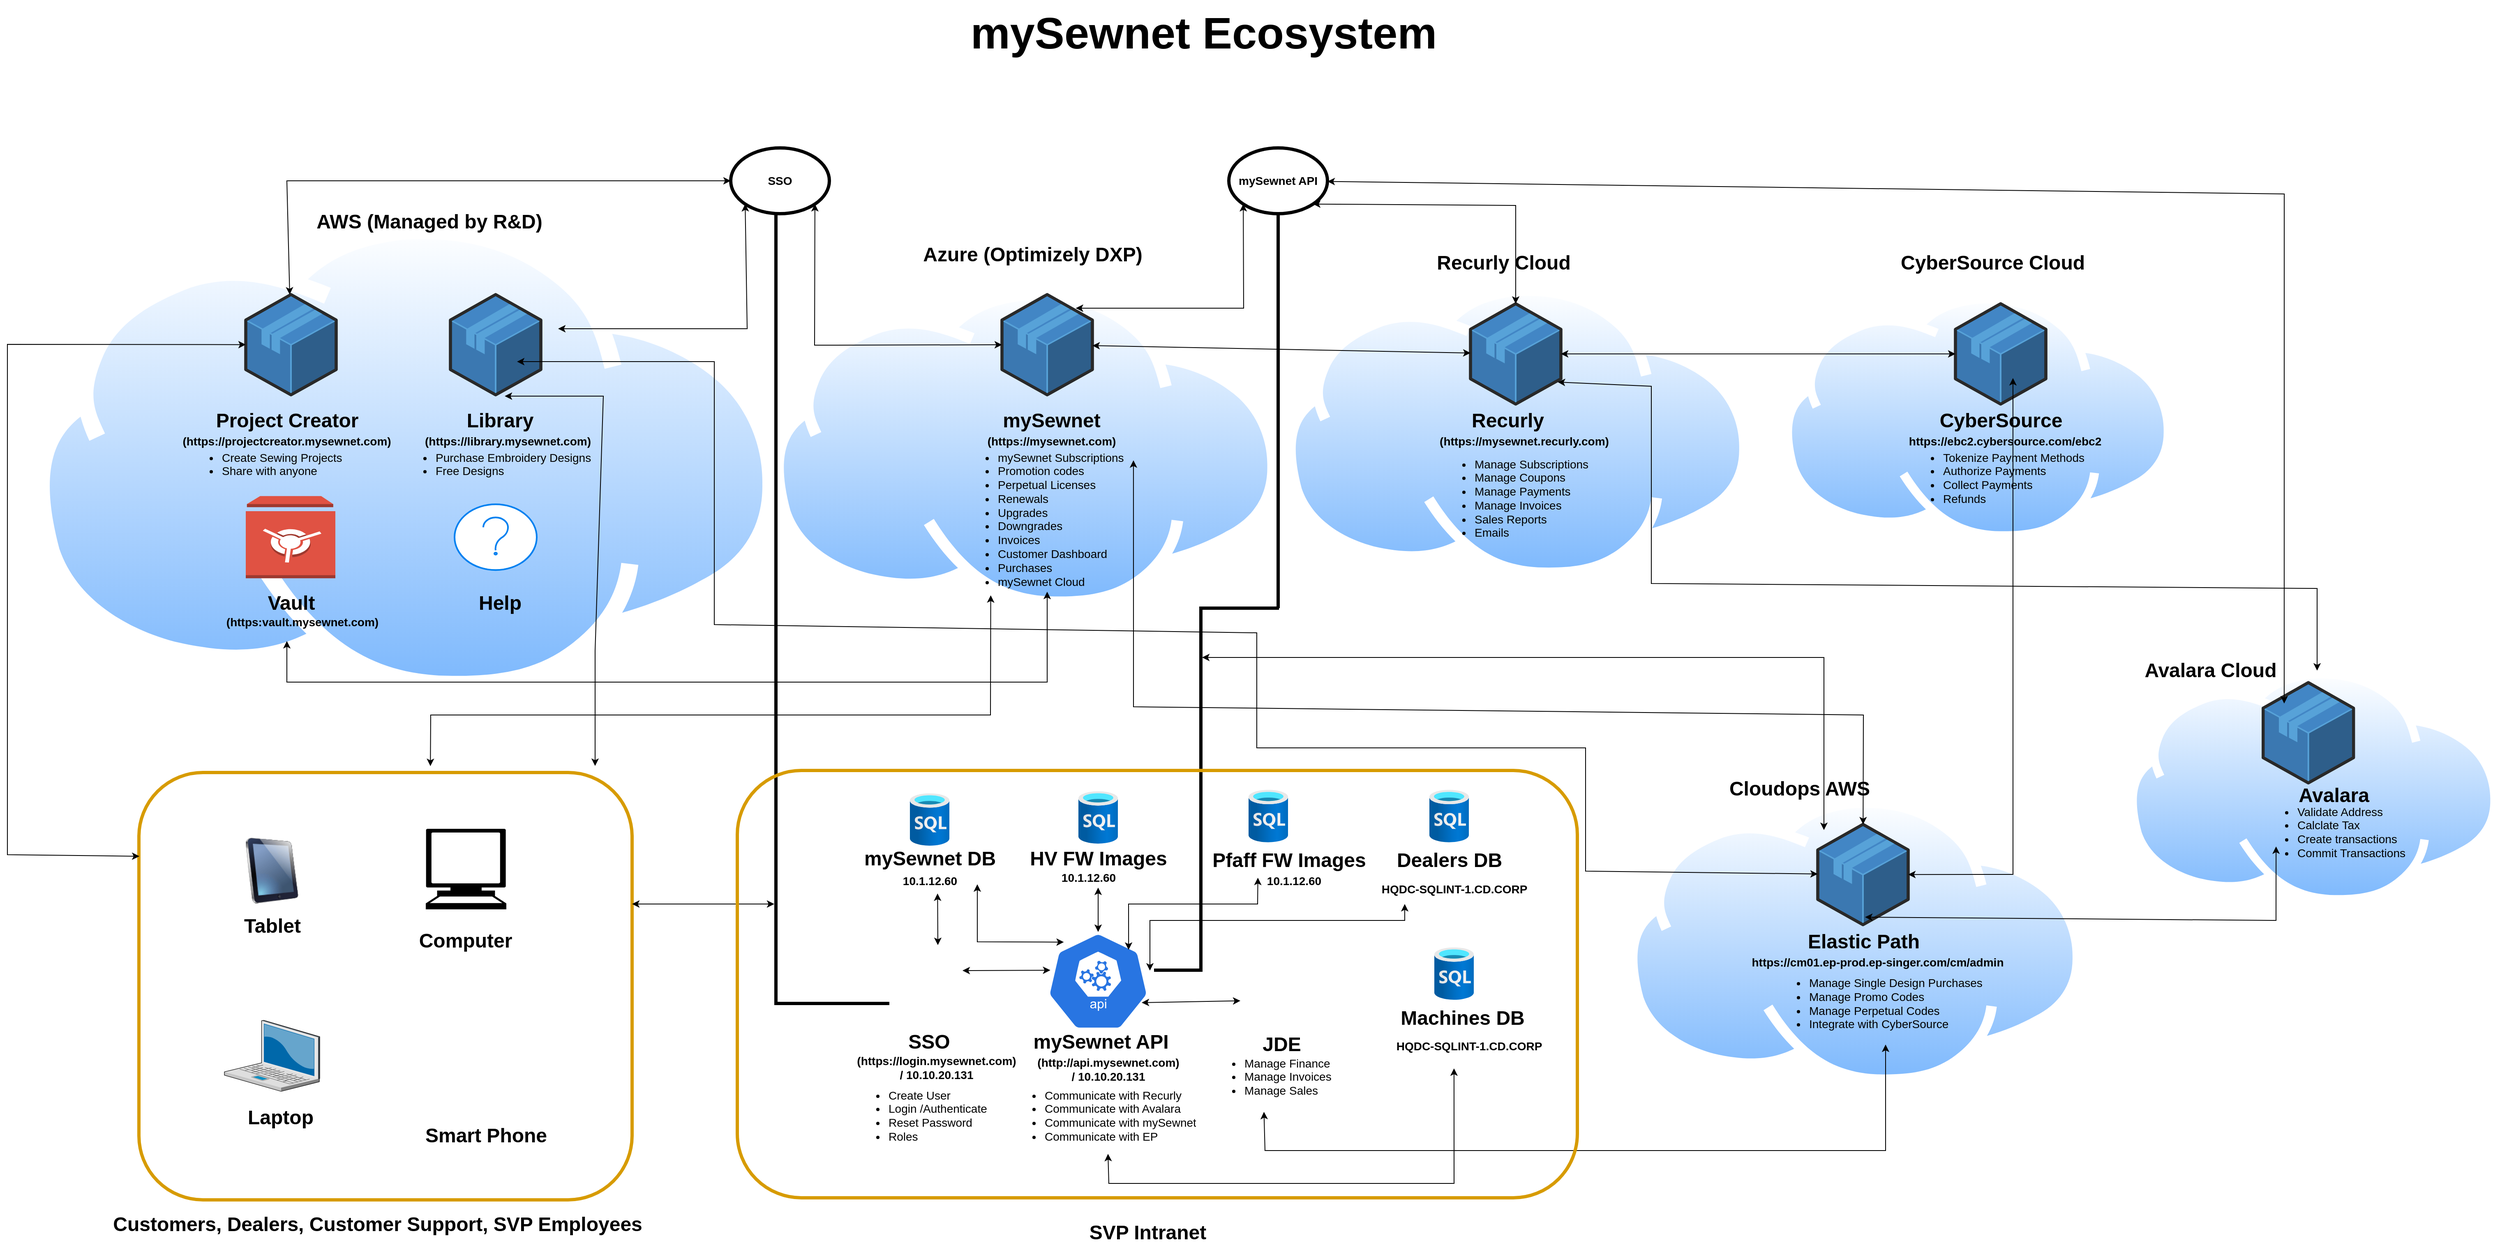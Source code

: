 <mxfile version="20.5.1" type="github">
  <diagram id="wgHW7e4EUa4GgYDRs7Ng" name="Page-1">
    <mxGraphModel dx="5524" dy="4308" grid="1" gridSize="10" guides="1" tooltips="1" connect="1" arrows="1" fold="1" page="1" pageScale="1" pageWidth="700" pageHeight="1000" math="0" shadow="0">
      <root>
        <mxCell id="0" />
        <mxCell id="1" parent="0" />
        <mxCell id="mvNzvA__HQaBql2vhhs9-19" value="" style="aspect=fixed;perimeter=ellipsePerimeter;html=1;align=center;shadow=0;dashed=0;spacingTop=3;image;image=img/lib/active_directory/internet_cloud.svg;fontSize=14;" parent="1" vertex="1">
          <mxGeometry x="-1130" y="-1530" width="910" height="573.3" as="geometry" />
        </mxCell>
        <mxCell id="mvNzvA__HQaBql2vhhs9-1" value="" style="verticalLabelPosition=bottom;html=1;verticalAlign=top;strokeWidth=1;align=center;outlineConnect=0;dashed=0;outlineConnect=0;shape=mxgraph.aws3d.application;fillColor=#4286c5;strokeColor=#57A2D8;aspect=fixed;" parent="1" vertex="1">
          <mxGeometry x="-870" y="-1441.61" width="110" height="122.06" as="geometry" />
        </mxCell>
        <mxCell id="mvNzvA__HQaBql2vhhs9-3" value="" style="verticalLabelPosition=bottom;html=1;verticalAlign=top;strokeWidth=1;align=center;outlineConnect=0;dashed=0;outlineConnect=0;shape=mxgraph.aws3d.application;fillColor=#4286c5;strokeColor=#57A2D8;aspect=fixed;" parent="1" vertex="1">
          <mxGeometry x="-621" y="-1441.61" width="110" height="122.06" as="geometry" />
        </mxCell>
        <mxCell id="mvNzvA__HQaBql2vhhs9-5" value="Project Creator" style="text;strokeColor=none;fillColor=none;html=1;fontSize=24;fontStyle=1;verticalAlign=middle;align=center;" parent="1" vertex="1">
          <mxGeometry x="-870" y="-1308.35" width="100" height="40" as="geometry" />
        </mxCell>
        <mxCell id="mvNzvA__HQaBql2vhhs9-6" value="Library" style="text;strokeColor=none;fillColor=none;html=1;fontSize=24;fontStyle=1;verticalAlign=middle;align=center;" parent="1" vertex="1">
          <mxGeometry x="-611" y="-1308.35" width="100" height="40" as="geometry" />
        </mxCell>
        <mxCell id="mvNzvA__HQaBql2vhhs9-8" value="&lt;ul&gt;&lt;li&gt;Create Sewing Projects&lt;/li&gt;&lt;li&gt;Share with anyone&lt;/li&gt;&lt;/ul&gt;" style="text;strokeColor=none;fillColor=none;html=1;whiteSpace=wrap;verticalAlign=middle;overflow=hidden;fontSize=14;" parent="1" vertex="1">
          <mxGeometry x="-941" y="-1268.35" width="190" height="50" as="geometry" />
        </mxCell>
        <mxCell id="mvNzvA__HQaBql2vhhs9-10" value="&lt;ul&gt;&lt;li&gt;Purchase Embroidery Designs&lt;/li&gt;&lt;li&gt;Free Designs&lt;/li&gt;&lt;/ul&gt;" style="text;strokeColor=none;fillColor=none;html=1;whiteSpace=wrap;verticalAlign=middle;overflow=hidden;fontSize=14;" parent="1" vertex="1">
          <mxGeometry x="-681" y="-1268.35" width="240" height="50" as="geometry" />
        </mxCell>
        <mxCell id="mvNzvA__HQaBql2vhhs9-11" value="" style="outlineConnect=0;dashed=0;verticalLabelPosition=bottom;verticalAlign=top;align=center;html=1;shape=mxgraph.aws3.vault;fillColor=#E05243;gradientColor=none;fontSize=14;" parent="1" vertex="1">
          <mxGeometry x="-870" y="-1196.35" width="109" height="100" as="geometry" />
        </mxCell>
        <mxCell id="mvNzvA__HQaBql2vhhs9-12" value="Vault" style="text;strokeColor=none;fillColor=none;html=1;fontSize=24;fontStyle=1;verticalAlign=middle;align=center;" parent="1" vertex="1">
          <mxGeometry x="-865" y="-1086.35" width="100" height="40" as="geometry" />
        </mxCell>
        <mxCell id="mvNzvA__HQaBql2vhhs9-13" value="" style="html=1;verticalLabelPosition=bottom;align=center;labelBackgroundColor=#ffffff;verticalAlign=top;strokeWidth=2;strokeColor=#0080F0;shadow=0;dashed=0;shape=mxgraph.ios7.icons.help;fontSize=14;" parent="1" vertex="1">
          <mxGeometry x="-616" y="-1186.35" width="100" height="80" as="geometry" />
        </mxCell>
        <mxCell id="mvNzvA__HQaBql2vhhs9-14" value="Help" style="text;strokeColor=none;fillColor=none;html=1;fontSize=24;fontStyle=1;verticalAlign=middle;align=center;" parent="1" vertex="1">
          <mxGeometry x="-611" y="-1086.35" width="100" height="40" as="geometry" />
        </mxCell>
        <mxCell id="mvNzvA__HQaBql2vhhs9-15" value="(https://projectcreator.mysewnet.com)" style="text;html=1;strokeColor=none;fillColor=none;align=center;verticalAlign=middle;whiteSpace=wrap;rounded=0;fontSize=14;fontStyle=1" parent="1" vertex="1">
          <mxGeometry x="-940" y="-1278.35" width="240" height="30" as="geometry" />
        </mxCell>
        <mxCell id="mvNzvA__HQaBql2vhhs9-17" value="(https://library.mysewnet.com)" style="text;html=1;strokeColor=none;fillColor=none;align=center;verticalAlign=middle;whiteSpace=wrap;rounded=0;fontSize=14;fontStyle=1" parent="1" vertex="1">
          <mxGeometry x="-671" y="-1278.35" width="240" height="30" as="geometry" />
        </mxCell>
        <mxCell id="mvNzvA__HQaBql2vhhs9-18" value="(https:vault.mysewnet.com)" style="text;html=1;strokeColor=none;fillColor=none;align=center;verticalAlign=middle;whiteSpace=wrap;rounded=0;fontSize=14;fontStyle=1" parent="1" vertex="1">
          <mxGeometry x="-921" y="-1058.35" width="240" height="30" as="geometry" />
        </mxCell>
        <mxCell id="mvNzvA__HQaBql2vhhs9-25" value="" style="aspect=fixed;perimeter=ellipsePerimeter;html=1;align=center;shadow=0;dashed=0;spacingTop=3;image;image=img/lib/active_directory/internet_cloud.svg;fontSize=14;" parent="1" vertex="1">
          <mxGeometry x="-230" y="-1448.95" width="617.38" height="388.95" as="geometry" />
        </mxCell>
        <mxCell id="mvNzvA__HQaBql2vhhs9-20" value="" style="verticalLabelPosition=bottom;html=1;verticalAlign=top;strokeWidth=1;align=center;outlineConnect=0;dashed=0;outlineConnect=0;shape=mxgraph.aws3d.application;fillColor=#4286c5;strokeColor=#57A2D8;aspect=fixed;" parent="1" vertex="1">
          <mxGeometry x="50" y="-1441.61" width="110" height="122.06" as="geometry" />
        </mxCell>
        <mxCell id="mvNzvA__HQaBql2vhhs9-21" value="mySewnet" style="text;strokeColor=none;fillColor=none;html=1;fontSize=24;fontStyle=1;verticalAlign=middle;align=center;" parent="1" vertex="1">
          <mxGeometry x="60" y="-1308.35" width="100" height="40" as="geometry" />
        </mxCell>
        <mxCell id="mvNzvA__HQaBql2vhhs9-23" value="(https://mysewnet.com)" style="text;html=1;align=center;verticalAlign=middle;resizable=0;points=[];autosize=1;strokeColor=none;fillColor=none;fontSize=14;fontStyle=1" parent="1" vertex="1">
          <mxGeometry x="20" y="-1278.35" width="180" height="30" as="geometry" />
        </mxCell>
        <mxCell id="mvNzvA__HQaBql2vhhs9-24" value="&lt;ul&gt;&lt;li&gt;mySewnet Subscriptions&lt;/li&gt;&lt;li&gt;Promotion codes&lt;/li&gt;&lt;li&gt;Perpetual Licenses&lt;/li&gt;&lt;li&gt;Renewals&lt;/li&gt;&lt;li&gt;Upgrades&lt;/li&gt;&lt;li&gt;Downgrades&lt;/li&gt;&lt;li&gt;Invoices&lt;/li&gt;&lt;li&gt;Customer Dashboard&lt;/li&gt;&lt;li&gt;Purchases&lt;/li&gt;&lt;li&gt;mySewnet Cloud&lt;/li&gt;&lt;/ul&gt;" style="text;strokeColor=none;fillColor=none;html=1;whiteSpace=wrap;verticalAlign=middle;overflow=hidden;fontSize=14;" parent="1" vertex="1">
          <mxGeometry x="2.5" y="-1268.35" width="205" height="188.35" as="geometry" />
        </mxCell>
        <mxCell id="mvNzvA__HQaBql2vhhs9-30" value="" style="aspect=fixed;perimeter=ellipsePerimeter;html=1;align=center;shadow=0;dashed=0;spacingTop=3;image;image=img/lib/active_directory/internet_cloud.svg;fontSize=14;" parent="1" vertex="1">
          <mxGeometry x="394" y="-1453.11" width="566.28" height="356.76" as="geometry" />
        </mxCell>
        <mxCell id="mvNzvA__HQaBql2vhhs9-26" value="" style="verticalLabelPosition=bottom;html=1;verticalAlign=top;strokeWidth=1;align=center;outlineConnect=0;dashed=0;outlineConnect=0;shape=mxgraph.aws3d.application;fillColor=#4286c5;strokeColor=#57A2D8;aspect=fixed;" parent="1" vertex="1">
          <mxGeometry x="620" y="-1430.41" width="110" height="122.06" as="geometry" />
        </mxCell>
        <mxCell id="mvNzvA__HQaBql2vhhs9-27" value="Recurly" style="text;strokeColor=none;fillColor=none;html=1;fontSize=24;fontStyle=1;verticalAlign=middle;align=center;" parent="1" vertex="1">
          <mxGeometry x="615" y="-1308.35" width="100" height="40" as="geometry" />
        </mxCell>
        <mxCell id="mvNzvA__HQaBql2vhhs9-28" value="(https://mysewnet.recurly.com)" style="text;html=1;align=center;verticalAlign=middle;resizable=0;points=[];autosize=1;strokeColor=none;fillColor=none;fontSize=14;fontStyle=1" parent="1" vertex="1">
          <mxGeometry x="570" y="-1278.35" width="230" height="30" as="geometry" />
        </mxCell>
        <mxCell id="mvNzvA__HQaBql2vhhs9-29" value="&lt;ul&gt;&lt;li&gt;Manage Subscriptions&lt;/li&gt;&lt;li&gt;Manage Coupons&lt;/li&gt;&lt;li&gt;Manage Payments&lt;/li&gt;&lt;li&gt;Manage Invoices&lt;/li&gt;&lt;li&gt;Sales Reports&lt;/li&gt;&lt;li&gt;Emails&lt;/li&gt;&lt;li&gt;&lt;br&gt;&lt;/li&gt;&lt;/ul&gt;" style="text;strokeColor=none;fillColor=none;html=1;whiteSpace=wrap;verticalAlign=middle;overflow=hidden;fontSize=14;" parent="1" vertex="1">
          <mxGeometry x="582.5" y="-1260" width="185" height="120" as="geometry" />
        </mxCell>
        <mxCell id="mvNzvA__HQaBql2vhhs9-36" value="" style="aspect=fixed;perimeter=ellipsePerimeter;html=1;align=center;shadow=0;dashed=0;spacingTop=3;image;image=img/lib/active_directory/internet_cloud.svg;fontSize=14;" parent="1" vertex="1">
          <mxGeometry x="1000" y="-1441.61" width="474.52" height="298.95" as="geometry" />
        </mxCell>
        <mxCell id="mvNzvA__HQaBql2vhhs9-32" value="" style="verticalLabelPosition=bottom;html=1;verticalAlign=top;strokeWidth=1;align=center;outlineConnect=0;dashed=0;outlineConnect=0;shape=mxgraph.aws3d.application;fillColor=#4286c5;strokeColor=#57A2D8;aspect=fixed;" parent="1" vertex="1">
          <mxGeometry x="1210" y="-1430.41" width="110" height="122.06" as="geometry" />
        </mxCell>
        <mxCell id="mvNzvA__HQaBql2vhhs9-33" value="CyberSource" style="text;strokeColor=none;fillColor=none;html=1;fontSize=24;fontStyle=1;verticalAlign=middle;align=center;" parent="1" vertex="1">
          <mxGeometry x="1215" y="-1308.35" width="100" height="40" as="geometry" />
        </mxCell>
        <mxCell id="mvNzvA__HQaBql2vhhs9-34" value="https://ebc2.cybersource.com/ebc2" style="text;html=1;align=center;verticalAlign=middle;resizable=0;points=[];autosize=1;strokeColor=none;fillColor=none;fontSize=14;fontStyle=1" parent="1" vertex="1">
          <mxGeometry x="1140" y="-1278.35" width="260" height="30" as="geometry" />
        </mxCell>
        <mxCell id="mvNzvA__HQaBql2vhhs9-35" value="&lt;ul&gt;&lt;li&gt;Tokenize Payment Methods&lt;/li&gt;&lt;li&gt;Authorize Payments&lt;/li&gt;&lt;li&gt;Collect Payments&lt;/li&gt;&lt;li&gt;Refunds&lt;/li&gt;&lt;li&gt;&lt;br&gt;&lt;/li&gt;&lt;/ul&gt;" style="text;strokeColor=none;fillColor=none;html=1;whiteSpace=wrap;verticalAlign=middle;overflow=hidden;fontSize=14;" parent="1" vertex="1">
          <mxGeometry x="1152.5" y="-1268.35" width="225" height="90" as="geometry" />
        </mxCell>
        <mxCell id="mvNzvA__HQaBql2vhhs9-37" value="AWS (Managed by R&amp;amp;D)" style="text;strokeColor=none;fillColor=none;html=1;fontSize=24;fontStyle=1;verticalAlign=middle;align=center;" parent="1" vertex="1">
          <mxGeometry x="-798" y="-1550" width="301" height="40" as="geometry" />
        </mxCell>
        <mxCell id="mvNzvA__HQaBql2vhhs9-38" value="Azure (Optimizely DXP)" style="text;strokeColor=none;fillColor=none;html=1;fontSize=24;fontStyle=1;verticalAlign=middle;align=center;" parent="1" vertex="1">
          <mxGeometry x="-58" y="-1510" width="290" height="40" as="geometry" />
        </mxCell>
        <mxCell id="mvNzvA__HQaBql2vhhs9-39" value="Recurly Cloud" style="text;strokeColor=none;fillColor=none;html=1;fontSize=24;fontStyle=1;verticalAlign=middle;align=center;" parent="1" vertex="1">
          <mxGeometry x="570" y="-1500" width="180" height="40" as="geometry" />
        </mxCell>
        <mxCell id="mvNzvA__HQaBql2vhhs9-40" value="CyberSource Cloud" style="text;strokeColor=none;fillColor=none;html=1;fontSize=24;fontStyle=1;verticalAlign=middle;align=center;" parent="1" vertex="1">
          <mxGeometry x="1135" y="-1500" width="240" height="40" as="geometry" />
        </mxCell>
        <mxCell id="mvNzvA__HQaBql2vhhs9-45" value="" style="aspect=fixed;perimeter=ellipsePerimeter;html=1;align=center;shadow=0;dashed=0;spacingTop=3;image;image=img/lib/active_directory/internet_cloud.svg;fontSize=14;" parent="1" vertex="1">
          <mxGeometry x="810" y="-829.85" width="555.56" height="350" as="geometry" />
        </mxCell>
        <mxCell id="mvNzvA__HQaBql2vhhs9-41" value="" style="verticalLabelPosition=bottom;html=1;verticalAlign=top;strokeWidth=1;align=center;outlineConnect=0;dashed=0;outlineConnect=0;shape=mxgraph.aws3d.application;fillColor=#4286c5;strokeColor=#57A2D8;aspect=fixed;" parent="1" vertex="1">
          <mxGeometry x="1042.5" y="-796.91" width="110" height="122.06" as="geometry" />
        </mxCell>
        <mxCell id="mvNzvA__HQaBql2vhhs9-42" value="Elastic Path" style="text;strokeColor=none;fillColor=none;html=1;fontSize=24;fontStyle=1;verticalAlign=middle;align=center;" parent="1" vertex="1">
          <mxGeometry x="1020" y="-672.79" width="155" height="37.94" as="geometry" />
        </mxCell>
        <mxCell id="mvNzvA__HQaBql2vhhs9-43" value="https://cm01.ep-prod.ep-singer.com/cm/admin" style="text;html=1;align=center;verticalAlign=middle;resizable=0;points=[];autosize=1;strokeColor=none;fillColor=none;fontSize=14;fontStyle=1" parent="1" vertex="1">
          <mxGeometry x="950" y="-644.5" width="330" height="30" as="geometry" />
        </mxCell>
        <mxCell id="mvNzvA__HQaBql2vhhs9-44" value="&lt;ul&gt;&lt;li&gt;Manage Single Design Purchases&lt;/li&gt;&lt;li&gt;Manage Promo Codes&lt;/li&gt;&lt;li&gt;Manage Perpetual Codes&lt;/li&gt;&lt;li&gt;Integrate with CyberSource&lt;/li&gt;&lt;/ul&gt;" style="text;strokeColor=none;fillColor=none;html=1;whiteSpace=wrap;verticalAlign=middle;overflow=hidden;fontSize=14;" parent="1" vertex="1">
          <mxGeometry x="990" y="-629.0" width="270" height="100" as="geometry" />
        </mxCell>
        <mxCell id="mvNzvA__HQaBql2vhhs9-46" value="Cloudops AWS" style="text;strokeColor=none;fillColor=none;html=1;fontSize=24;fontStyle=1;verticalAlign=middle;align=center;" parent="1" vertex="1">
          <mxGeometry x="900" y="-860.0" width="240" height="40" as="geometry" />
        </mxCell>
        <mxCell id="mvNzvA__HQaBql2vhhs9-47" value="" style="aspect=fixed;html=1;points=[];align=center;image;fontSize=12;image=img/lib/azure2/databases/SQL_Database.svg;" parent="1" vertex="1">
          <mxGeometry x="143" y="-837.35" width="48" height="64" as="geometry" />
        </mxCell>
        <mxCell id="mvNzvA__HQaBql2vhhs9-48" value="mySewnet DB" style="text;strokeColor=none;fillColor=none;html=1;fontSize=24;fontStyle=1;verticalAlign=middle;align=center;" parent="1" vertex="1">
          <mxGeometry x="-128" y="-775" width="180" height="40" as="geometry" />
        </mxCell>
        <mxCell id="mvNzvA__HQaBql2vhhs9-49" value="&lt;b&gt;10.1.12.60&lt;/b&gt;" style="text;html=1;align=center;verticalAlign=middle;resizable=0;points=[];autosize=1;strokeColor=none;fillColor=none;fontSize=14;" parent="1" vertex="1">
          <mxGeometry x="-83" y="-743" width="90" height="30" as="geometry" />
        </mxCell>
        <mxCell id="mvNzvA__HQaBql2vhhs9-50" value="" style="aspect=fixed;html=1;points=[];align=center;image;fontSize=12;image=img/lib/azure2/databases/SQL_Database.svg;" parent="1" vertex="1">
          <mxGeometry x="350" y="-839" width="48" height="64" as="geometry" />
        </mxCell>
        <mxCell id="mvNzvA__HQaBql2vhhs9-51" value="" style="aspect=fixed;html=1;points=[];align=center;image;fontSize=12;image=img/lib/azure2/databases/SQL_Database.svg;" parent="1" vertex="1">
          <mxGeometry x="570" y="-839" width="48" height="64" as="geometry" />
        </mxCell>
        <mxCell id="mvNzvA__HQaBql2vhhs9-52" value="Pfaff FW Images" style="text;strokeColor=none;fillColor=none;html=1;fontSize=24;fontStyle=1;verticalAlign=middle;align=center;" parent="1" vertex="1">
          <mxGeometry x="309" y="-773" width="180" height="40" as="geometry" />
        </mxCell>
        <mxCell id="mvNzvA__HQaBql2vhhs9-53" value="HV FW Images" style="text;strokeColor=none;fillColor=none;html=1;fontSize=24;fontStyle=1;verticalAlign=middle;align=center;" parent="1" vertex="1">
          <mxGeometry x="77" y="-775" width="180" height="40" as="geometry" />
        </mxCell>
        <mxCell id="mvNzvA__HQaBql2vhhs9-55" value="&lt;b&gt;10.1.12.60&lt;/b&gt;" style="text;html=1;align=center;verticalAlign=middle;resizable=0;points=[];autosize=1;strokeColor=none;fillColor=none;fontSize=14;" parent="1" vertex="1">
          <mxGeometry x="360" y="-743" width="90" height="30" as="geometry" />
        </mxCell>
        <mxCell id="mvNzvA__HQaBql2vhhs9-56" value="&lt;b&gt;10.1.12.60&lt;/b&gt;" style="text;html=1;align=center;verticalAlign=middle;resizable=0;points=[];autosize=1;strokeColor=none;fillColor=none;fontSize=14;" parent="1" vertex="1">
          <mxGeometry x="110" y="-747.35" width="90" height="30" as="geometry" />
        </mxCell>
        <mxCell id="mvNzvA__HQaBql2vhhs9-57" value="" style="image;html=1;image=img/lib/clip_art/computers/iPad_128x128.png;fontSize=14;" parent="1" vertex="1">
          <mxGeometry x="-878" y="-780.5" width="80" height="80" as="geometry" />
        </mxCell>
        <mxCell id="mvNzvA__HQaBql2vhhs9-58" value="" style="shape=mxgraph.signs.tech.computer;html=1;pointerEvents=1;fillColor=#000000;strokeColor=none;verticalLabelPosition=bottom;verticalAlign=top;align=center;fontSize=14;" parent="1" vertex="1">
          <mxGeometry x="-651" y="-791.5" width="98" height="98" as="geometry" />
        </mxCell>
        <mxCell id="mvNzvA__HQaBql2vhhs9-60" value="" style="shape=image;html=1;verticalAlign=top;verticalLabelPosition=bottom;labelBackgroundColor=#ffffff;imageAspect=0;aspect=fixed;image=https://cdn4.iconfinder.com/data/icons/essential-app-1/16/mobile-phone-smart-screen-128.png;fontSize=14;" parent="1" vertex="1">
          <mxGeometry x="-656" y="-588.5" width="128" height="128" as="geometry" />
        </mxCell>
        <mxCell id="mvNzvA__HQaBql2vhhs9-61" value="" style="verticalLabelPosition=bottom;sketch=0;aspect=fixed;html=1;verticalAlign=top;strokeColor=none;align=center;outlineConnect=0;shape=mxgraph.citrix.laptop_2;fontSize=14;" parent="1" vertex="1">
          <mxGeometry x="-896" y="-558.5" width="116" height="86.5" as="geometry" />
        </mxCell>
        <mxCell id="mvNzvA__HQaBql2vhhs9-62" value="Tablet" style="text;strokeColor=none;fillColor=none;html=1;fontSize=24;fontStyle=1;verticalAlign=middle;align=center;" parent="1" vertex="1">
          <mxGeometry x="-888" y="-693.5" width="100" height="40" as="geometry" />
        </mxCell>
        <mxCell id="mvNzvA__HQaBql2vhhs9-63" value="Computer" style="text;strokeColor=none;fillColor=none;html=1;fontSize=24;fontStyle=1;verticalAlign=middle;align=center;" parent="1" vertex="1">
          <mxGeometry x="-666" y="-674.85" width="125" height="40" as="geometry" />
        </mxCell>
        <mxCell id="mvNzvA__HQaBql2vhhs9-65" value="Laptop" style="text;strokeColor=none;fillColor=none;html=1;fontSize=24;fontStyle=1;verticalAlign=middle;align=center;" parent="1" vertex="1">
          <mxGeometry x="-878" y="-460.5" width="100" height="40" as="geometry" />
        </mxCell>
        <mxCell id="mvNzvA__HQaBql2vhhs9-66" value="Smart Phone" style="text;strokeColor=none;fillColor=none;html=1;fontSize=24;fontStyle=1;verticalAlign=middle;align=center;" parent="1" vertex="1">
          <mxGeometry x="-666" y="-438.5" width="176" height="40" as="geometry" />
        </mxCell>
        <mxCell id="mvNzvA__HQaBql2vhhs9-67" value="" style="aspect=fixed;html=1;points=[];align=center;image;fontSize=12;image=img/lib/azure2/databases/SQL_Database.svg;" parent="1" vertex="1">
          <mxGeometry x="-62" y="-834.85" width="48" height="64" as="geometry" />
        </mxCell>
        <mxCell id="mvNzvA__HQaBql2vhhs9-68" value="" style="aspect=fixed;html=1;points=[];align=center;image;fontSize=12;image=img/lib/azure2/databases/SQL_Database.svg;" parent="1" vertex="1">
          <mxGeometry x="576" y="-647.35" width="48" height="64" as="geometry" />
        </mxCell>
        <mxCell id="mvNzvA__HQaBql2vhhs9-69" value="Dealers DB" style="text;strokeColor=none;fillColor=none;html=1;fontSize=24;fontStyle=1;verticalAlign=middle;align=center;" parent="1" vertex="1">
          <mxGeometry x="517.75" y="-773" width="152.5" height="40" as="geometry" />
        </mxCell>
        <mxCell id="mvNzvA__HQaBql2vhhs9-70" value="Machines DB" style="text;strokeColor=none;fillColor=none;html=1;fontSize=24;fontStyle=1;verticalAlign=middle;align=center;" parent="1" vertex="1">
          <mxGeometry x="517.75" y="-581" width="185" height="40" as="geometry" />
        </mxCell>
        <mxCell id="mvNzvA__HQaBql2vhhs9-71" value="HQDC-SQLINT-1.CD.CORP" style="text;html=1;align=center;verticalAlign=middle;resizable=0;points=[];autosize=1;strokeColor=none;fillColor=none;fontSize=14;fontStyle=1" parent="1" vertex="1">
          <mxGeometry x="500" y="-733" width="200" height="30" as="geometry" />
        </mxCell>
        <mxCell id="mvNzvA__HQaBql2vhhs9-72" value="HQDC-SQLINT-1.CD.CORP" style="text;html=1;align=center;verticalAlign=middle;resizable=0;points=[];autosize=1;strokeColor=none;fillColor=none;fontSize=14;fontStyle=1" parent="1" vertex="1">
          <mxGeometry x="517.75" y="-542.35" width="200" height="30" as="geometry" />
        </mxCell>
        <mxCell id="mvNzvA__HQaBql2vhhs9-73" value="" style="shape=image;html=1;verticalAlign=top;verticalLabelPosition=bottom;labelBackgroundColor=#ffffff;imageAspect=0;aspect=fixed;image=https://cdn1.iconfinder.com/data/icons/icons-for-a-site-1/64/advantage_wallet-128.png;fontSize=14;" parent="1" vertex="1">
          <mxGeometry x="322" y="-665.35" width="128" height="128" as="geometry" />
        </mxCell>
        <mxCell id="mvNzvA__HQaBql2vhhs9-74" value="JDE" style="text;strokeColor=none;fillColor=none;html=1;fontSize=24;fontStyle=1;verticalAlign=middle;align=center;" parent="1" vertex="1">
          <mxGeometry x="340.38" y="-549" width="100" height="40" as="geometry" />
        </mxCell>
        <mxCell id="mvNzvA__HQaBql2vhhs9-75" value="&lt;ul&gt;&lt;li&gt;Manage Finance&lt;/li&gt;&lt;li&gt;Manage Invoices&lt;/li&gt;&lt;li&gt;Manage Sales&lt;/li&gt;&lt;/ul&gt;" style="text;strokeColor=none;fillColor=none;html=1;whiteSpace=wrap;verticalAlign=middle;overflow=hidden;fontSize=14;" parent="1" vertex="1">
          <mxGeometry x="303" y="-531" width="166" height="80" as="geometry" />
        </mxCell>
        <mxCell id="mvNzvA__HQaBql2vhhs9-76" value="" style="shape=image;html=1;verticalAlign=top;verticalLabelPosition=bottom;labelBackgroundColor=#ffffff;imageAspect=0;aspect=fixed;image=https://cdn1.iconfinder.com/data/icons/nuvola2/48x48/actions/kgpg_identity.png;fontSize=14;" parent="1" vertex="1">
          <mxGeometry x="-89" y="-654" width="103" height="103" as="geometry" />
        </mxCell>
        <mxCell id="mvNzvA__HQaBql2vhhs9-77" value="" style="sketch=0;html=1;dashed=0;whitespace=wrap;fillColor=#2875E2;strokeColor=#ffffff;points=[[0.005,0.63,0],[0.1,0.2,0],[0.9,0.2,0],[0.5,0,0],[0.995,0.63,0],[0.72,0.99,0],[0.5,1,0],[0.28,0.99,0]];verticalLabelPosition=bottom;align=center;verticalAlign=top;shape=mxgraph.kubernetes.icon;prIcon=api;fontSize=14;" parent="1" vertex="1">
          <mxGeometry x="102" y="-666" width="130" height="120" as="geometry" />
        </mxCell>
        <mxCell id="mvNzvA__HQaBql2vhhs9-78" value="mySewnet API" style="text;strokeColor=none;fillColor=none;html=1;fontSize=24;fontStyle=1;verticalAlign=middle;align=center;" parent="1" vertex="1">
          <mxGeometry x="120" y="-552.35" width="100" height="40" as="geometry" />
        </mxCell>
        <mxCell id="mvNzvA__HQaBql2vhhs9-79" value="SSO" style="text;strokeColor=none;fillColor=none;html=1;fontSize=24;fontStyle=1;verticalAlign=middle;align=center;" parent="1" vertex="1">
          <mxGeometry x="-89" y="-552.35" width="100" height="40" as="geometry" />
        </mxCell>
        <mxCell id="mvNzvA__HQaBql2vhhs9-80" value="&lt;ul&gt;&lt;li&gt;Create User&lt;/li&gt;&lt;li&gt;Login /Authenticate&lt;/li&gt;&lt;li&gt;Reset Password&lt;/li&gt;&lt;li&gt;Roles&lt;/li&gt;&lt;/ul&gt;" style="text;strokeColor=none;fillColor=none;html=1;whiteSpace=wrap;verticalAlign=middle;overflow=hidden;fontSize=14;" parent="1" vertex="1">
          <mxGeometry x="-130" y="-492.35" width="177.5" height="90" as="geometry" />
        </mxCell>
        <mxCell id="mvNzvA__HQaBql2vhhs9-81" value="&lt;ul&gt;&lt;li&gt;Communicate with Recurly&lt;/li&gt;&lt;li&gt;Communicate with Avalara&lt;/li&gt;&lt;li&gt;Communicate with mySewnet&lt;/li&gt;&lt;li&gt;Communicate with EP&lt;/li&gt;&lt;/ul&gt;" style="text;strokeColor=none;fillColor=none;html=1;whiteSpace=wrap;verticalAlign=middle;overflow=hidden;fontSize=14;" parent="1" vertex="1">
          <mxGeometry x="60" y="-492.35" width="238" height="96.35" as="geometry" />
        </mxCell>
        <mxCell id="mvNzvA__HQaBql2vhhs9-85" value="" style="rounded=1;whiteSpace=wrap;html=1;fontSize=14;textOpacity=0;fillColor=none;strokeWidth=4;strokeColor=#d79b00;" parent="1" vertex="1">
          <mxGeometry x="-1000" y="-860" width="600" height="520" as="geometry" />
        </mxCell>
        <mxCell id="mvNzvA__HQaBql2vhhs9-82" value="&lt;b&gt;(http://api.mysewnet.com)&lt;br&gt;/ 10.10.20.131&lt;br&gt;&lt;/b&gt;" style="text;html=1;align=center;verticalAlign=middle;resizable=0;points=[];autosize=1;strokeColor=none;fillColor=none;fontSize=14;" parent="1" vertex="1">
          <mxGeometry x="79" y="-524.5" width="200" height="50" as="geometry" />
        </mxCell>
        <mxCell id="mvNzvA__HQaBql2vhhs9-83" value="(https://login.mysewnet.com)&lt;br&gt;/ 10.10.20.131" style="text;html=1;align=center;verticalAlign=middle;resizable=0;points=[];autosize=1;strokeColor=none;fillColor=none;fontSize=14;fontStyle=1" parent="1" vertex="1">
          <mxGeometry x="-140" y="-526" width="220" height="50" as="geometry" />
        </mxCell>
        <mxCell id="mvNzvA__HQaBql2vhhs9-88" value="Customers, Dealers, Customer Support, SVP Employees" style="text;strokeColor=none;fillColor=none;html=1;fontSize=24;fontStyle=1;verticalAlign=middle;align=center;strokeWidth=4;" parent="1" vertex="1">
          <mxGeometry x="-1040" y="-330" width="660" height="40" as="geometry" />
        </mxCell>
        <mxCell id="mvNzvA__HQaBql2vhhs9-89" value="SVP Intranet" style="text;strokeColor=none;fillColor=none;html=1;fontSize=24;fontStyle=1;verticalAlign=middle;align=center;strokeWidth=4;" parent="1" vertex="1">
          <mxGeometry x="113.38" y="-320" width="227" height="40" as="geometry" />
        </mxCell>
        <mxCell id="mvNzvA__HQaBql2vhhs9-99" value="SSO" style="ellipse;whiteSpace=wrap;html=1;strokeWidth=4;fontSize=14;fillColor=none;fontStyle=1" parent="1" vertex="1">
          <mxGeometry x="-280" y="-1620" width="120" height="80" as="geometry" />
        </mxCell>
        <mxCell id="mvNzvA__HQaBql2vhhs9-100" value="" style="line;strokeWidth=4;direction=south;html=1;perimeter=backbonePerimeter;points=[];outlineConnect=0;fontSize=14;fillColor=none;" parent="1" vertex="1">
          <mxGeometry x="381" y="-1540" width="10" height="480" as="geometry" />
        </mxCell>
        <mxCell id="mvNzvA__HQaBql2vhhs9-101" value="" style="line;strokeWidth=4;direction=south;html=1;perimeter=backbonePerimeter;points=[];outlineConnect=0;fontSize=14;fillColor=none;" parent="1" vertex="1">
          <mxGeometry x="-230" y="-1540" width="10" height="960" as="geometry" />
        </mxCell>
        <mxCell id="mvNzvA__HQaBql2vhhs9-102" value="" style="line;strokeWidth=4;html=1;perimeter=backbonePerimeter;points=[];outlineConnect=0;fontSize=14;fillColor=none;" parent="1" vertex="1">
          <mxGeometry x="-227" y="-654" width="140" height="150" as="geometry" />
        </mxCell>
        <mxCell id="mvNzvA__HQaBql2vhhs9-104" value="mySewnet API" style="ellipse;whiteSpace=wrap;html=1;strokeWidth=4;fontSize=14;fillColor=none;fontStyle=1" parent="1" vertex="1">
          <mxGeometry x="326" y="-1620" width="120" height="80" as="geometry" />
        </mxCell>
        <mxCell id="mvNzvA__HQaBql2vhhs9-105" value="" style="line;strokeWidth=4;html=1;perimeter=backbonePerimeter;points=[];outlineConnect=0;fontSize=14;fillColor=none;" parent="1" vertex="1">
          <mxGeometry x="290" y="-1065" width="97" height="10" as="geometry" />
        </mxCell>
        <mxCell id="mvNzvA__HQaBql2vhhs9-106" value="" style="line;strokeWidth=4;direction=south;html=1;perimeter=backbonePerimeter;points=[];outlineConnect=0;fontSize=14;fillColor=none;" parent="1" vertex="1">
          <mxGeometry x="287" y="-1059" width="10" height="439" as="geometry" />
        </mxCell>
        <mxCell id="mvNzvA__HQaBql2vhhs9-107" value="" style="line;strokeWidth=4;html=1;perimeter=backbonePerimeter;points=[];outlineConnect=0;fontSize=14;fillColor=none;" parent="1" vertex="1">
          <mxGeometry x="235" y="-624.5" width="59" height="10" as="geometry" />
        </mxCell>
        <mxCell id="mvNzvA__HQaBql2vhhs9-110" value="" style="endArrow=classic;startArrow=classic;html=1;rounded=0;fontSize=14;entryX=0;entryY=1;entryDx=0;entryDy=0;" parent="1" target="mvNzvA__HQaBql2vhhs9-99" edge="1">
          <mxGeometry width="50" height="50" relative="1" as="geometry">
            <mxPoint x="-490" y="-1400" as="sourcePoint" />
            <mxPoint x="-380" y="-1510" as="targetPoint" />
            <Array as="points">
              <mxPoint x="-260" y="-1400" />
            </Array>
          </mxGeometry>
        </mxCell>
        <mxCell id="mvNzvA__HQaBql2vhhs9-111" value="" style="endArrow=classic;startArrow=classic;html=1;rounded=0;fontSize=14;entryX=0;entryY=0.5;entryDx=0;entryDy=0;" parent="1" source="mvNzvA__HQaBql2vhhs9-1" target="mvNzvA__HQaBql2vhhs9-99" edge="1">
          <mxGeometry width="50" height="50" relative="1" as="geometry">
            <mxPoint x="-420" y="-1550" as="sourcePoint" />
            <mxPoint x="-370" y="-1600" as="targetPoint" />
            <Array as="points">
              <mxPoint x="-820" y="-1580" />
              <mxPoint x="-500" y="-1580" />
            </Array>
          </mxGeometry>
        </mxCell>
        <mxCell id="mvNzvA__HQaBql2vhhs9-112" value="" style="endArrow=classic;startArrow=classic;html=1;rounded=0;fontSize=14;entryX=0;entryY=1;entryDx=0;entryDy=0;exitX=0.599;exitY=0.023;exitDx=0;exitDy=0;exitPerimeter=0;" parent="1" target="mvNzvA__HQaBql2vhhs9-104" edge="1">
          <mxGeometry width="50" height="50" relative="1" as="geometry">
            <mxPoint x="139.811" y="-1425.004" as="sourcePoint" />
            <mxPoint x="343.574" y="-1536.716" as="targetPoint" />
            <Array as="points">
              <mxPoint x="344" y="-1425" />
            </Array>
          </mxGeometry>
        </mxCell>
        <mxCell id="mvNzvA__HQaBql2vhhs9-113" value="" style="endArrow=classic;startArrow=classic;html=1;rounded=0;fontSize=14;entryX=1;entryY=1;entryDx=0;entryDy=0;" parent="1" source="mvNzvA__HQaBql2vhhs9-26" target="mvNzvA__HQaBql2vhhs9-104" edge="1">
          <mxGeometry width="50" height="50" relative="1" as="geometry">
            <mxPoint x="460" y="-1450" as="sourcePoint" />
            <mxPoint x="510" y="-1500" as="targetPoint" />
            <Array as="points">
              <mxPoint x="675" y="-1550" />
            </Array>
          </mxGeometry>
        </mxCell>
        <mxCell id="mvNzvA__HQaBql2vhhs9-114" value="" style="endArrow=classic;startArrow=classic;html=1;rounded=0;fontSize=14;" parent="1" source="mvNzvA__HQaBql2vhhs9-106" edge="1">
          <mxGeometry width="50" height="50" relative="1" as="geometry">
            <mxPoint x="950" y="-840" as="sourcePoint" />
            <mxPoint x="1050" y="-790" as="targetPoint" />
            <Array as="points">
              <mxPoint x="1050" y="-1000" />
            </Array>
          </mxGeometry>
        </mxCell>
        <mxCell id="mvNzvA__HQaBql2vhhs9-115" value="" style="endArrow=classic;startArrow=classic;html=1;rounded=0;fontSize=14;" parent="1" source="mvNzvA__HQaBql2vhhs9-26" target="mvNzvA__HQaBql2vhhs9-32" edge="1">
          <mxGeometry width="50" height="50" relative="1" as="geometry">
            <mxPoint x="940" y="-1420" as="sourcePoint" />
            <mxPoint x="990" y="-1470" as="targetPoint" />
          </mxGeometry>
        </mxCell>
        <mxCell id="mvNzvA__HQaBql2vhhs9-116" value="" style="endArrow=classic;startArrow=classic;html=1;rounded=0;fontSize=14;entryX=0.636;entryY=0.741;entryDx=0;entryDy=0;entryPerimeter=0;" parent="1" source="mvNzvA__HQaBql2vhhs9-41" target="mvNzvA__HQaBql2vhhs9-32" edge="1">
          <mxGeometry width="50" height="50" relative="1" as="geometry">
            <mxPoint x="1200" y="-1000" as="sourcePoint" />
            <mxPoint x="1250" y="-1050" as="targetPoint" />
            <Array as="points">
              <mxPoint x="1280" y="-736" />
            </Array>
          </mxGeometry>
        </mxCell>
        <mxCell id="mvNzvA__HQaBql2vhhs9-117" value="" style="endArrow=classic;startArrow=classic;html=1;rounded=0;fontSize=14;entryX=1;entryY=1;entryDx=0;entryDy=0;" parent="1" source="mvNzvA__HQaBql2vhhs9-20" target="mvNzvA__HQaBql2vhhs9-99" edge="1">
          <mxGeometry width="50" height="50" relative="1" as="geometry">
            <mxPoint x="-120" y="-1420" as="sourcePoint" />
            <mxPoint x="-70" y="-1470" as="targetPoint" />
            <Array as="points">
              <mxPoint x="-178" y="-1380" />
            </Array>
          </mxGeometry>
        </mxCell>
        <mxCell id="mvNzvA__HQaBql2vhhs9-119" value="" style="endArrow=classic;startArrow=classic;html=1;rounded=0;fontSize=14;entryX=0.607;entryY=1.006;entryDx=0;entryDy=0;entryPerimeter=0;" parent="1" target="mvNzvA__HQaBql2vhhs9-49" edge="1">
          <mxGeometry width="50" height="50" relative="1" as="geometry">
            <mxPoint x="-28" y="-650" as="sourcePoint" />
            <mxPoint x="-10" y="-710" as="targetPoint" />
          </mxGeometry>
        </mxCell>
        <mxCell id="mvNzvA__HQaBql2vhhs9-120" value="" style="endArrow=classic;startArrow=classic;html=1;rounded=0;fontSize=14;" parent="1" source="mvNzvA__HQaBql2vhhs9-77" edge="1">
          <mxGeometry width="50" height="50" relative="1" as="geometry">
            <mxPoint x="167" y="-686.711" as="sourcePoint" />
            <mxPoint x="167" y="-720" as="targetPoint" />
          </mxGeometry>
        </mxCell>
        <mxCell id="mvNzvA__HQaBql2vhhs9-121" value="" style="endArrow=classic;startArrow=classic;html=1;rounded=0;fontSize=14;exitX=0.785;exitY=0.181;exitDx=0;exitDy=0;exitPerimeter=0;entryX=0.015;entryY=0.367;entryDx=0;entryDy=0;entryPerimeter=0;" parent="1" source="mvNzvA__HQaBql2vhhs9-77" target="mvNzvA__HQaBql2vhhs9-55" edge="1">
          <mxGeometry width="50" height="50" relative="1" as="geometry">
            <mxPoint x="230" y="-650" as="sourcePoint" />
            <mxPoint x="280" y="-700" as="targetPoint" />
            <Array as="points">
              <mxPoint x="204" y="-700" />
              <mxPoint x="361" y="-700" />
            </Array>
          </mxGeometry>
        </mxCell>
        <mxCell id="mvNzvA__HQaBql2vhhs9-122" value="" style="endArrow=classic;startArrow=classic;html=1;rounded=0;fontSize=14;" parent="1" edge="1">
          <mxGeometry width="50" height="50" relative="1" as="geometry">
            <mxPoint x="220" y="-580" as="sourcePoint" />
            <mxPoint x="340" y="-582.206" as="targetPoint" />
          </mxGeometry>
        </mxCell>
        <mxCell id="mvNzvA__HQaBql2vhhs9-124" value="" style="endArrow=classic;startArrow=classic;html=1;rounded=0;fontSize=14;entryX=0.037;entryY=0.388;entryDx=0;entryDy=0;entryPerimeter=0;" parent="1" edge="1">
          <mxGeometry width="50" height="50" relative="1" as="geometry">
            <mxPoint x="2" y="-619" as="sourcePoint" />
            <mxPoint x="108.81" y="-619.44" as="targetPoint" />
          </mxGeometry>
        </mxCell>
        <mxCell id="mvNzvA__HQaBql2vhhs9-125" value="" style="endArrow=classic;startArrow=classic;html=1;rounded=0;fontSize=14;" parent="1" edge="1">
          <mxGeometry width="50" height="50" relative="1" as="geometry">
            <mxPoint x="230" y="-619" as="sourcePoint" />
            <mxPoint x="540" y="-700" as="targetPoint" />
            <Array as="points">
              <mxPoint x="230" y="-680" />
              <mxPoint x="540" y="-680" />
            </Array>
          </mxGeometry>
        </mxCell>
        <mxCell id="mvNzvA__HQaBql2vhhs9-129" value="" style="endArrow=classic;startArrow=classic;html=1;rounded=0;fontSize=14;exitX=0.396;exitY=1.049;exitDx=0;exitDy=0;exitPerimeter=0;" parent="1" source="mvNzvA__HQaBql2vhhs9-75" target="mvNzvA__HQaBql2vhhs9-44" edge="1">
          <mxGeometry width="50" height="50" relative="1" as="geometry">
            <mxPoint x="340" y="-420" as="sourcePoint" />
            <mxPoint x="1290" y="-430" as="targetPoint" />
            <Array as="points">
              <mxPoint x="370" y="-400" />
              <mxPoint x="1125" y="-400" />
            </Array>
          </mxGeometry>
        </mxCell>
        <mxCell id="mvNzvA__HQaBql2vhhs9-130" value="" style="endArrow=classic;startArrow=classic;html=1;rounded=0;fontSize=14;entryX=0.165;entryY=1.023;entryDx=0;entryDy=0;entryPerimeter=0;exitX=0.591;exitY=-0.015;exitDx=0;exitDy=0;exitPerimeter=0;" parent="1" target="mvNzvA__HQaBql2vhhs9-24" edge="1" source="mvNzvA__HQaBql2vhhs9-85">
          <mxGeometry width="50" height="50" relative="1" as="geometry">
            <mxPoint x="-450" y="-860" as="sourcePoint" />
            <mxPoint x="-400" y="-910" as="targetPoint" />
            <Array as="points">
              <mxPoint x="-645" y="-930" />
              <mxPoint x="36" y="-930" />
            </Array>
          </mxGeometry>
        </mxCell>
        <mxCell id="mvNzvA__HQaBql2vhhs9-131" value="" style="endArrow=classic;startArrow=classic;html=1;rounded=0;fontSize=14;" parent="1" target="mvNzvA__HQaBql2vhhs9-101" edge="1">
          <mxGeometry width="50" height="50" relative="1" as="geometry">
            <mxPoint x="-400" y="-700" as="sourcePoint" />
            <mxPoint x="-350" y="-750" as="targetPoint" />
          </mxGeometry>
        </mxCell>
        <mxCell id="mvNzvA__HQaBql2vhhs9-134" value="" style="endArrow=classic;startArrow=classic;html=1;rounded=0;fontSize=14;" parent="1" source="mvNzvA__HQaBql2vhhs9-26" target="mvNzvA__HQaBql2vhhs9-20" edge="1">
          <mxGeometry width="50" height="50" relative="1" as="geometry">
            <mxPoint x="468.304" y="-1700" as="sourcePoint" />
            <mxPoint x="530" y="-1700" as="targetPoint" />
          </mxGeometry>
        </mxCell>
        <mxCell id="mvNzvA__HQaBql2vhhs9-135" value="" style="endArrow=classic;startArrow=classic;html=1;rounded=0;fontSize=14;exitX=1.012;exitY=0.151;exitDx=0;exitDy=0;exitPerimeter=0;" parent="1" source="mvNzvA__HQaBql2vhhs9-24" target="mvNzvA__HQaBql2vhhs9-41" edge="1">
          <mxGeometry width="50" height="50" relative="1" as="geometry">
            <mxPoint x="670" y="-1000" as="sourcePoint" />
            <mxPoint x="720" y="-1050" as="targetPoint" />
            <Array as="points">
              <mxPoint x="210" y="-940" />
              <mxPoint x="1098" y="-930" />
            </Array>
          </mxGeometry>
        </mxCell>
        <mxCell id="mvNzvA__HQaBql2vhhs9-136" value="" style="endArrow=classic;startArrow=classic;html=1;rounded=0;fontSize=14;entryX=0.5;entryY=1;entryDx=0;entryDy=0;" parent="1" target="mvNzvA__HQaBql2vhhs9-24" edge="1">
          <mxGeometry width="50" height="50" relative="1" as="geometry">
            <mxPoint x="-820" y="-1020" as="sourcePoint" />
            <mxPoint x="-400" y="-980" as="targetPoint" />
            <Array as="points">
              <mxPoint x="-820" y="-970" />
              <mxPoint x="-730" y="-970" />
              <mxPoint x="105" y="-970" />
            </Array>
          </mxGeometry>
        </mxCell>
        <mxCell id="mvNzvA__HQaBql2vhhs9-138" value="mySewnet Ecosystem" style="text;strokeColor=none;fillColor=none;html=1;fontSize=54;fontStyle=1;verticalAlign=middle;align=center;strokeWidth=4;" parent="1" vertex="1">
          <mxGeometry x="-30" y="-1800" width="650" height="80" as="geometry" />
        </mxCell>
        <mxCell id="Xt672BL3gchlRRBdDnMf-1" value="" style="endArrow=classic;startArrow=classic;html=1;rounded=0;exitX=0.736;exitY=0.669;exitDx=0;exitDy=0;exitPerimeter=0;" edge="1" parent="1" source="mvNzvA__HQaBql2vhhs9-3" target="mvNzvA__HQaBql2vhhs9-41">
          <mxGeometry width="50" height="50" relative="1" as="geometry">
            <mxPoint x="-280" y="-1024" as="sourcePoint" />
            <mxPoint x="-230" y="-1074" as="targetPoint" />
            <Array as="points">
              <mxPoint x="-300" y="-1360" />
              <mxPoint x="-300" y="-1040" />
              <mxPoint x="360" y="-1030" />
              <mxPoint x="360" y="-890" />
              <mxPoint x="700" y="-890" />
              <mxPoint x="760" y="-890" />
              <mxPoint x="760" y="-740" />
            </Array>
          </mxGeometry>
        </mxCell>
        <mxCell id="Xt672BL3gchlRRBdDnMf-2" value="" style="endArrow=classic;startArrow=classic;html=1;rounded=0;entryX=0.179;entryY=0.103;entryDx=0;entryDy=0;entryPerimeter=0;" edge="1" parent="1" target="mvNzvA__HQaBql2vhhs9-77">
          <mxGeometry width="50" height="50" relative="1" as="geometry">
            <mxPoint x="20" y="-724" as="sourcePoint" />
            <mxPoint x="185.1" y="-201.96" as="targetPoint" />
            <Array as="points">
              <mxPoint x="20" y="-654" />
            </Array>
          </mxGeometry>
        </mxCell>
        <mxCell id="Xt672BL3gchlRRBdDnMf-3" value="" style="rounded=1;whiteSpace=wrap;html=1;fontSize=14;textOpacity=0;fillColor=none;strokeWidth=4;strokeColor=#d79b00;" vertex="1" parent="1">
          <mxGeometry x="-272" y="-862.5" width="1022" height="520" as="geometry" />
        </mxCell>
        <mxCell id="Xt672BL3gchlRRBdDnMf-6" value="" style="aspect=fixed;perimeter=ellipsePerimeter;html=1;align=center;shadow=0;dashed=0;spacingTop=3;image;image=img/lib/active_directory/internet_cloud.svg;fontSize=14;" vertex="1" parent="1">
          <mxGeometry x="1420" y="-984.85" width="451.35" height="284.35" as="geometry" />
        </mxCell>
        <mxCell id="Xt672BL3gchlRRBdDnMf-4" value="" style="verticalLabelPosition=bottom;html=1;verticalAlign=top;strokeWidth=1;align=center;outlineConnect=0;dashed=0;outlineConnect=0;shape=mxgraph.aws3d.application;fillColor=#4286c5;strokeColor=#57A2D8;aspect=fixed;" vertex="1" parent="1">
          <mxGeometry x="1584.32" y="-969.41" width="110" height="122.06" as="geometry" />
        </mxCell>
        <mxCell id="Xt672BL3gchlRRBdDnMf-5" value="Avalara" style="text;strokeColor=none;fillColor=none;html=1;fontSize=24;fontStyle=1;verticalAlign=middle;align=center;" vertex="1" parent="1">
          <mxGeometry x="1620" y="-852.35" width="100" height="40" as="geometry" />
        </mxCell>
        <mxCell id="Xt672BL3gchlRRBdDnMf-7" value="&lt;ul&gt;&lt;li&gt;Validate Address&lt;/li&gt;&lt;li&gt;Calclate Tax&lt;/li&gt;&lt;li&gt;Create transactions&lt;/li&gt;&lt;li&gt;Commit Transactions&lt;/li&gt;&lt;/ul&gt;" style="text;strokeColor=none;fillColor=none;html=1;whiteSpace=wrap;verticalAlign=middle;overflow=hidden;fontSize=14;" vertex="1" parent="1">
          <mxGeometry x="1584.32" y="-837.35" width="225" height="90" as="geometry" />
        </mxCell>
        <mxCell id="Xt672BL3gchlRRBdDnMf-8" value="Avalara Cloud" style="text;strokeColor=none;fillColor=none;html=1;fontSize=24;fontStyle=1;verticalAlign=middle;align=center;" vertex="1" parent="1">
          <mxGeometry x="1400" y="-1004.0" width="240" height="40" as="geometry" />
        </mxCell>
        <mxCell id="Xt672BL3gchlRRBdDnMf-9" value="" style="endArrow=classic;startArrow=classic;html=1;rounded=0;entryX=0.233;entryY=0.208;entryDx=0;entryDy=0;entryPerimeter=0;" edge="1" parent="1" source="mvNzvA__HQaBql2vhhs9-104" target="Xt672BL3gchlRRBdDnMf-4">
          <mxGeometry width="50" height="50" relative="1" as="geometry">
            <mxPoint x="840" y="-1604" as="sourcePoint" />
            <mxPoint x="1850" y="-1580" as="targetPoint" />
            <Array as="points">
              <mxPoint x="1610" y="-1564" />
            </Array>
          </mxGeometry>
        </mxCell>
        <mxCell id="Xt672BL3gchlRRBdDnMf-10" value="" style="endArrow=classic;startArrow=classic;html=1;rounded=0;exitX=0.523;exitY=0.925;exitDx=0;exitDy=0;exitPerimeter=0;entryX=0.07;entryY=0.748;entryDx=0;entryDy=0;entryPerimeter=0;" edge="1" parent="1" source="mvNzvA__HQaBql2vhhs9-41" target="Xt672BL3gchlRRBdDnMf-7">
          <mxGeometry width="50" height="50" relative="1" as="geometry">
            <mxPoint x="1480" y="-874" as="sourcePoint" />
            <mxPoint x="1610" y="-650" as="targetPoint" />
            <Array as="points">
              <mxPoint x="1600" y="-680" />
            </Array>
          </mxGeometry>
        </mxCell>
        <mxCell id="Xt672BL3gchlRRBdDnMf-11" value="" style="endArrow=classic;startArrow=classic;html=1;rounded=0;exitX=0.965;exitY=0.781;exitDx=0;exitDy=0;exitPerimeter=0;" edge="1" parent="1" source="mvNzvA__HQaBql2vhhs9-26">
          <mxGeometry width="50" height="50" relative="1" as="geometry">
            <mxPoint x="960" y="-1054" as="sourcePoint" />
            <mxPoint x="1650" y="-984" as="targetPoint" />
            <Array as="points">
              <mxPoint x="840" y="-1330" />
              <mxPoint x="840" y="-1090" />
              <mxPoint x="1650" y="-1084" />
            </Array>
          </mxGeometry>
        </mxCell>
        <mxCell id="Xt672BL3gchlRRBdDnMf-13" value="" style="endArrow=classic;startArrow=classic;html=1;rounded=0;exitX=0.001;exitY=0.196;exitDx=0;exitDy=0;exitPerimeter=0;" edge="1" parent="1" source="mvNzvA__HQaBql2vhhs9-85" target="mvNzvA__HQaBql2vhhs9-1">
          <mxGeometry width="50" height="50" relative="1" as="geometry">
            <mxPoint x="-1150" y="-620" as="sourcePoint" />
            <mxPoint x="-1160" y="-1440" as="targetPoint" />
            <Array as="points">
              <mxPoint x="-1160" y="-760" />
              <mxPoint x="-1160" y="-1381" />
            </Array>
          </mxGeometry>
        </mxCell>
        <mxCell id="Xt672BL3gchlRRBdDnMf-14" value="" style="endArrow=classic;startArrow=classic;html=1;rounded=0;entryX=0.464;entryY=0.996;entryDx=0;entryDy=0;entryPerimeter=0;" edge="1" parent="1">
          <mxGeometry width="50" height="50" relative="1" as="geometry">
            <mxPoint x="-445" y="-868" as="sourcePoint" />
            <mxPoint x="-554.96" y="-1318.038" as="targetPoint" />
            <Array as="points">
              <mxPoint x="-445" y="-1008" />
              <mxPoint x="-435" y="-1318" />
            </Array>
          </mxGeometry>
        </mxCell>
        <mxCell id="Xt672BL3gchlRRBdDnMf-16" value="" style="endArrow=classic;startArrow=classic;html=1;rounded=0;entryX=0.411;entryY=1.412;entryDx=0;entryDy=0;entryPerimeter=0;exitX=0.5;exitY=1;exitDx=0;exitDy=0;" edge="1" parent="1" source="mvNzvA__HQaBql2vhhs9-81" target="mvNzvA__HQaBql2vhhs9-72">
          <mxGeometry width="50" height="50" relative="1" as="geometry">
            <mxPoint x="190" y="-360" as="sourcePoint" />
            <mxPoint x="640" y="-480" as="targetPoint" />
            <Array as="points">
              <mxPoint x="180" y="-360" />
              <mxPoint x="600" y="-360" />
            </Array>
          </mxGeometry>
        </mxCell>
      </root>
    </mxGraphModel>
  </diagram>
</mxfile>
